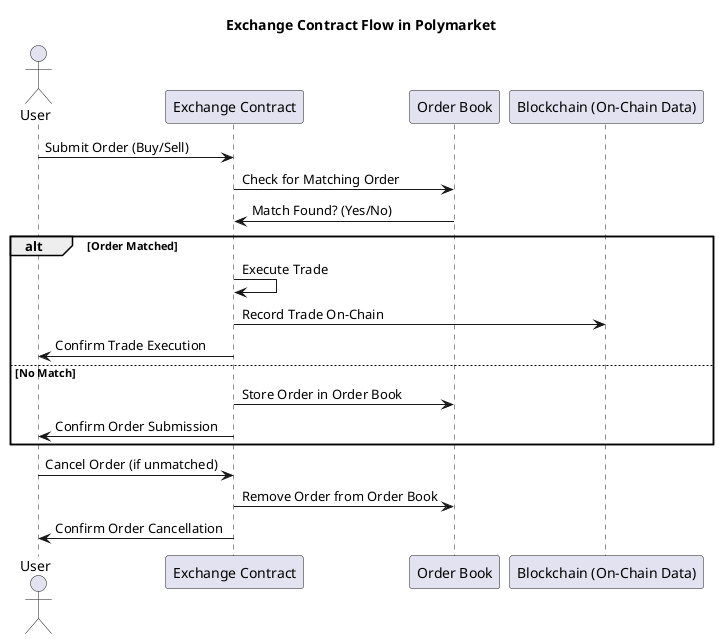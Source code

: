 @startuml
title Exchange Contract Flow in Polymarket

actor User
participant "Exchange Contract" as Exchange
participant "Order Book" as OrderBook
participant "Blockchain (On-Chain Data)" as Blockchain

User -> Exchange: Submit Order (Buy/Sell)
Exchange -> OrderBook: Check for Matching Order
OrderBook -> Exchange: Match Found? (Yes/No)

alt Order Matched
    Exchange -> Exchange: Execute Trade
    Exchange -> Blockchain: Record Trade On-Chain
    Exchange -> User: Confirm Trade Execution
else No Match
    Exchange -> OrderBook: Store Order in Order Book
    Exchange -> User: Confirm Order Submission
end

User -> Exchange: Cancel Order (if unmatched)
Exchange -> OrderBook: Remove Order from Order Book
Exchange -> User: Confirm Order Cancellation

@enduml
